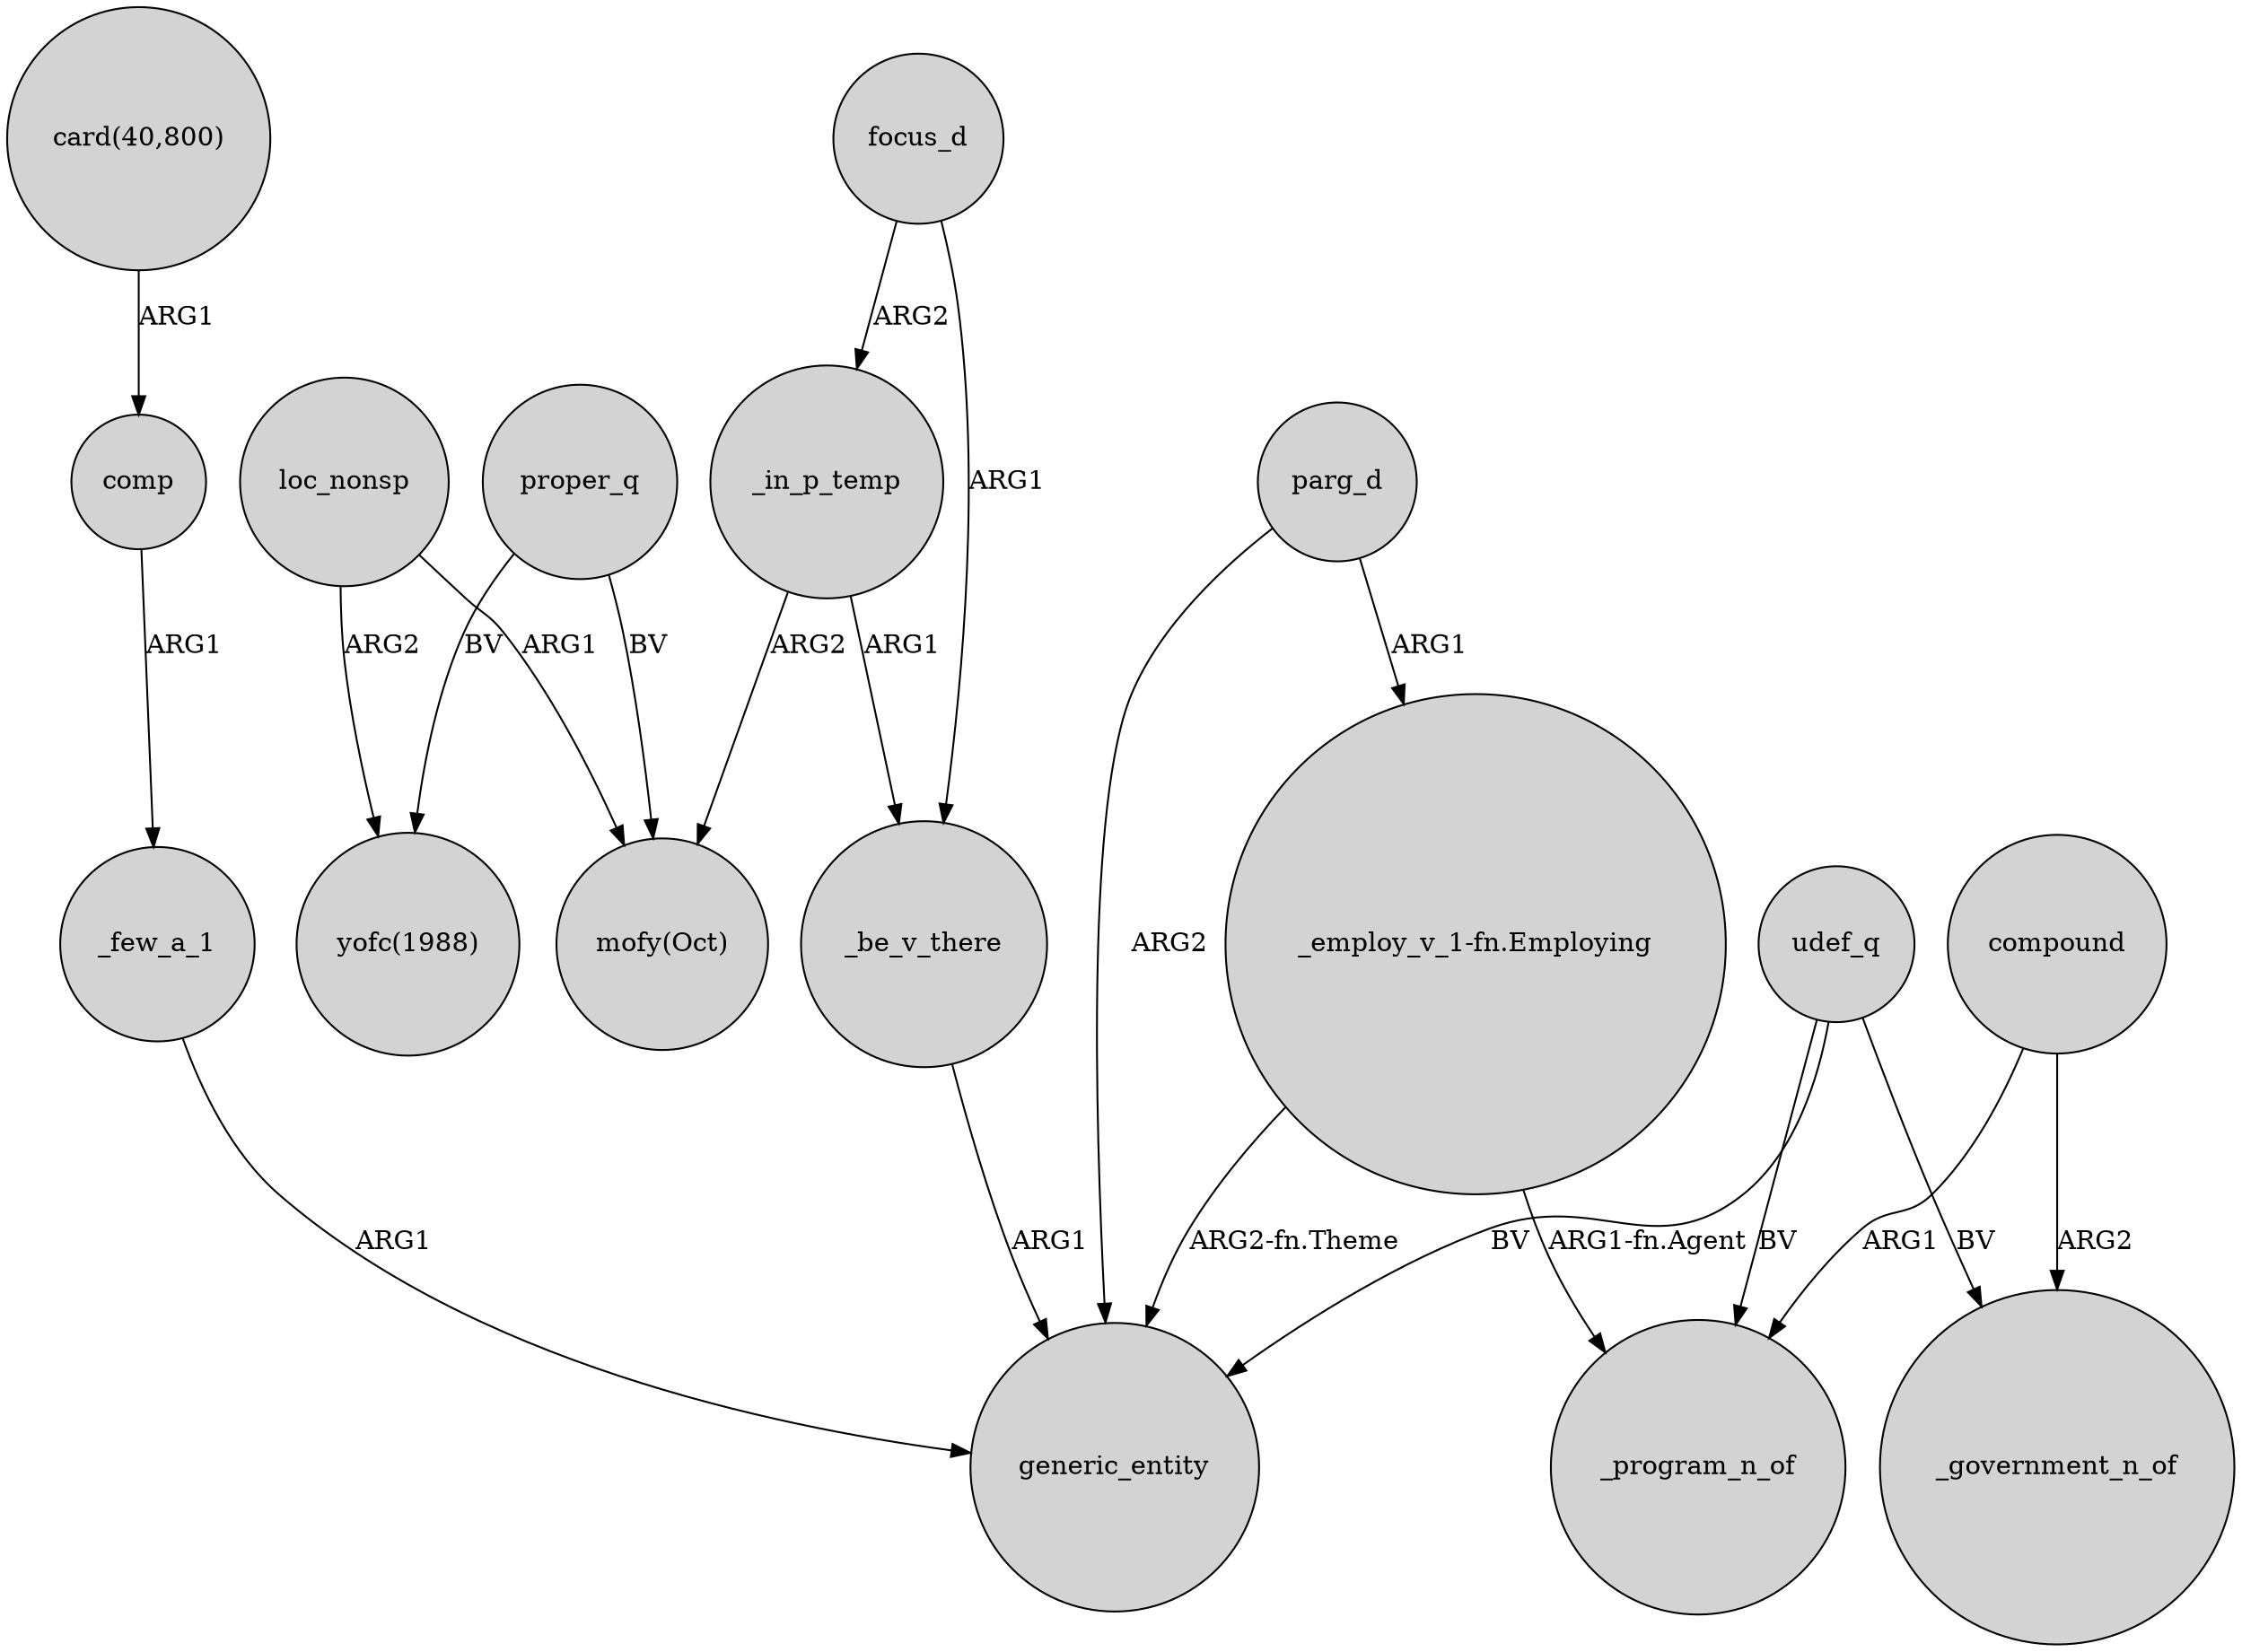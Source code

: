 digraph {
	node [shape=circle style=filled]
	focus_d -> _in_p_temp [label=ARG2]
	udef_q -> generic_entity [label=BV]
	loc_nonsp -> "mofy(Oct)" [label=ARG1]
	_in_p_temp -> _be_v_there [label=ARG1]
	compound -> _government_n_of [label=ARG2]
	udef_q -> _government_n_of [label=BV]
	parg_d -> generic_entity [label=ARG2]
	parg_d -> "_employ_v_1-fn.Employing" [label=ARG1]
	_in_p_temp -> "mofy(Oct)" [label=ARG2]
	udef_q -> _program_n_of [label=BV]
	proper_q -> "mofy(Oct)" [label=BV]
	"_employ_v_1-fn.Employing" -> _program_n_of [label="ARG1-fn.Agent"]
	"_employ_v_1-fn.Employing" -> generic_entity [label="ARG2-fn.Theme"]
	comp -> _few_a_1 [label=ARG1]
	proper_q -> "yofc(1988)" [label=BV]
	"card(40,800)" -> comp [label=ARG1]
	focus_d -> _be_v_there [label=ARG1]
	compound -> _program_n_of [label=ARG1]
	_be_v_there -> generic_entity [label=ARG1]
	_few_a_1 -> generic_entity [label=ARG1]
	loc_nonsp -> "yofc(1988)" [label=ARG2]
}
